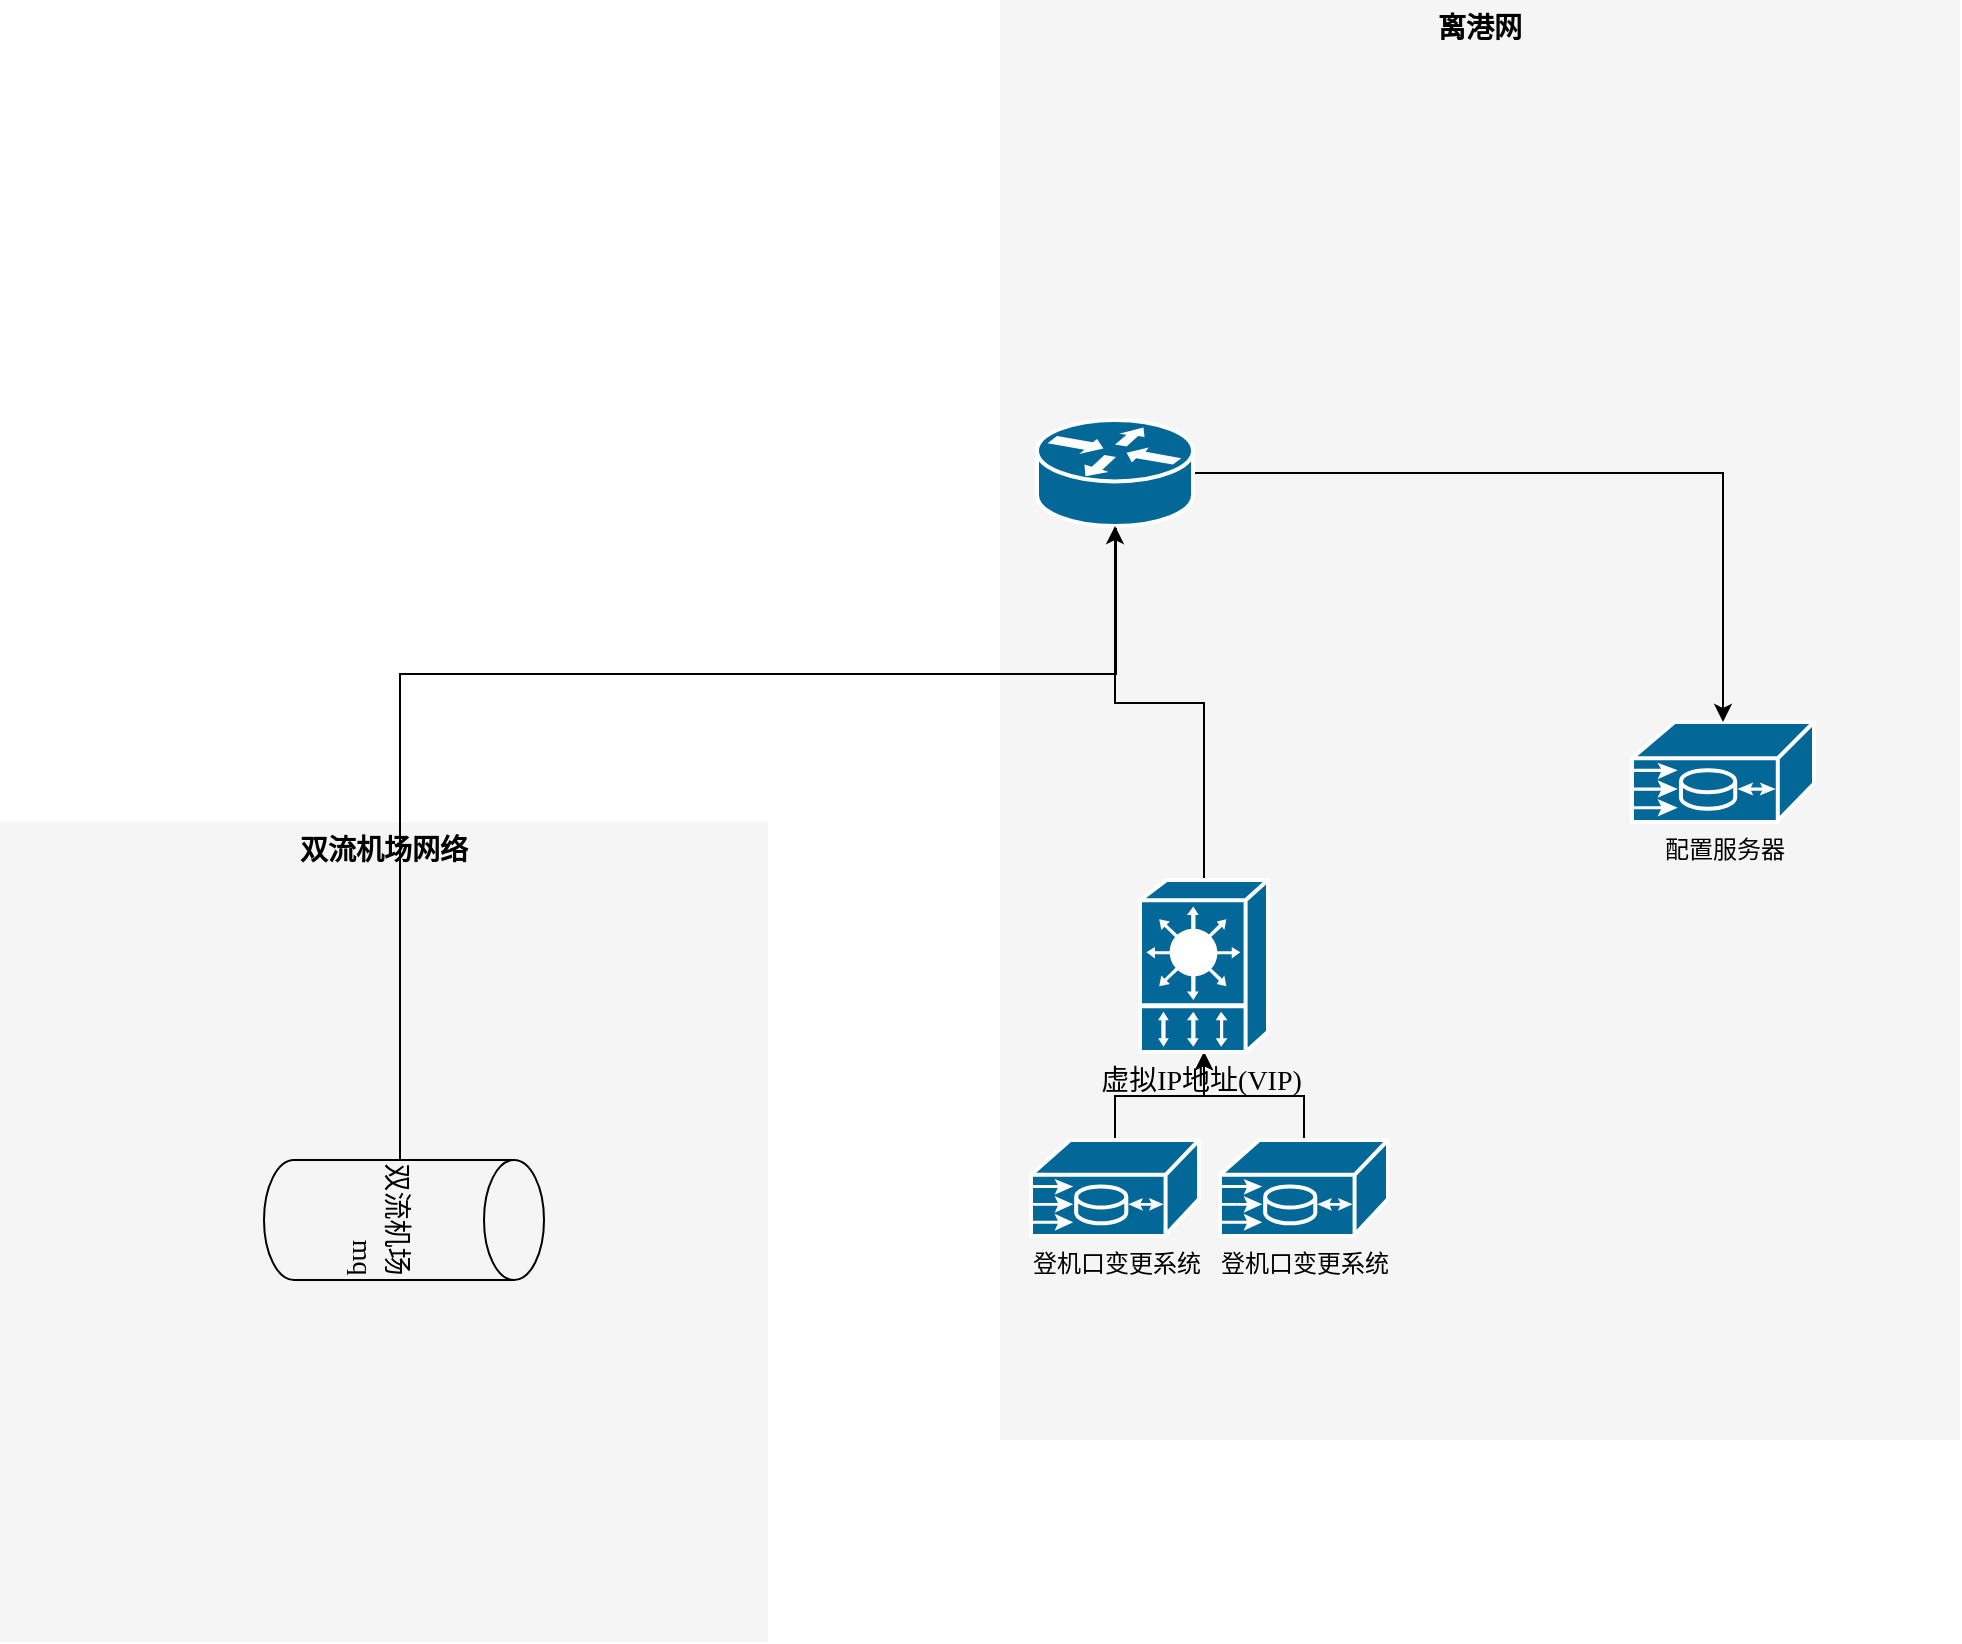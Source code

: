 <mxfile version="21.6.3" type="github">
  <diagram name="Page-1" id="c37626ed-c26b-45fb-9056-f9ebc6bb27b6">
    <mxGraphModel dx="2431" dy="1034" grid="1" gridSize="10" guides="1" tooltips="1" connect="1" arrows="1" fold="1" page="1" pageScale="1" pageWidth="1100" pageHeight="850" background="none" math="0" shadow="0">
      <root>
        <mxCell id="0" />
        <mxCell id="1" parent="0" />
        <mxCell id="1c7a67bf8fd3230f-83" value="离港网" style="whiteSpace=wrap;html=1;rounded=0;shadow=0;comic=0;strokeWidth=1;fontFamily=Verdana;fontSize=14;fillColor=#f5f5f5;strokeColor=none;verticalAlign=top;fontStyle=1" parent="1" vertex="1">
          <mxGeometry x="580" y="400" width="480" height="720" as="geometry" />
        </mxCell>
        <mxCell id="zlurTyIRt9bVNA8tWvXI-34" style="edgeStyle=orthogonalEdgeStyle;rounded=0;orthogonalLoop=1;jettySize=auto;html=1;exitX=0.5;exitY=0;exitDx=0;exitDy=0;exitPerimeter=0;entryX=0.5;entryY=1;entryDx=0;entryDy=0;entryPerimeter=0;fontFamily=Verdana;fontSize=14;fontColor=default;" edge="1" parent="1" source="1c7a67bf8fd3230f-9" target="zlurTyIRt9bVNA8tWvXI-33">
          <mxGeometry relative="1" as="geometry" />
        </mxCell>
        <mxCell id="1c7a67bf8fd3230f-9" value="登机口变更系统" style="shape=mxgraph.cisco.misc.me1100;html=1;dashed=0;fillColor=#036897;strokeColor=#ffffff;strokeWidth=2;verticalLabelPosition=bottom;verticalAlign=top;rounded=0;shadow=0;comic=0;fontFamily=Verdana;fontSize=12;" parent="1" vertex="1">
          <mxGeometry x="595.5" y="970" width="84" height="48" as="geometry" />
        </mxCell>
        <mxCell id="zlurTyIRt9bVNA8tWvXI-1" value="配置服务器" style="shape=mxgraph.cisco.misc.me1100;html=1;dashed=0;fillColor=#036897;strokeColor=#ffffff;strokeWidth=2;verticalLabelPosition=bottom;verticalAlign=top;rounded=0;shadow=0;comic=0;fontFamily=Verdana;fontSize=12;" vertex="1" parent="1">
          <mxGeometry x="896" y="761" width="91" height="50" as="geometry" />
        </mxCell>
        <mxCell id="zlurTyIRt9bVNA8tWvXI-35" style="edgeStyle=orthogonalEdgeStyle;rounded=0;orthogonalLoop=1;jettySize=auto;html=1;exitX=0.5;exitY=0;exitDx=0;exitDy=0;exitPerimeter=0;entryX=0.5;entryY=1;entryDx=0;entryDy=0;entryPerimeter=0;fontFamily=Verdana;fontSize=14;fontColor=default;" edge="1" parent="1" source="zlurTyIRt9bVNA8tWvXI-5" target="zlurTyIRt9bVNA8tWvXI-33">
          <mxGeometry relative="1" as="geometry" />
        </mxCell>
        <mxCell id="zlurTyIRt9bVNA8tWvXI-5" value="登机口变更系统&lt;br&gt;" style="shape=mxgraph.cisco.misc.me1100;html=1;dashed=0;fillColor=#036897;strokeColor=#ffffff;strokeWidth=2;verticalLabelPosition=bottom;verticalAlign=top;rounded=0;shadow=0;comic=0;fontFamily=Verdana;fontSize=12;" vertex="1" parent="1">
          <mxGeometry x="690" y="970" width="84" height="48" as="geometry" />
        </mxCell>
        <mxCell id="zlurTyIRt9bVNA8tWvXI-14" value="双流机场网络" style="whiteSpace=wrap;html=1;rounded=0;shadow=0;comic=0;strokeWidth=1;fontFamily=Verdana;fontSize=14;fillColor=#f5f5f5;strokeColor=none;fontStyle=1;verticalAlign=top;" vertex="1" parent="1">
          <mxGeometry x="80" y="811" width="384" height="410" as="geometry" />
        </mxCell>
        <mxCell id="zlurTyIRt9bVNA8tWvXI-18" style="edgeStyle=orthogonalEdgeStyle;rounded=0;orthogonalLoop=1;jettySize=auto;html=1;exitX=0;exitY=0.5;exitDx=0;exitDy=0;exitPerimeter=0;entryX=0.5;entryY=1;entryDx=0;entryDy=0;entryPerimeter=0;fontFamily=Verdana;fontSize=14;fontColor=default;" edge="1" parent="1">
          <mxGeometry relative="1" as="geometry">
            <mxPoint x="280" y="1017.0" as="sourcePoint" />
            <mxPoint x="635.5" y="650" as="targetPoint" />
            <Array as="points">
              <mxPoint x="280" y="737" />
              <mxPoint x="638" y="737" />
            </Array>
          </mxGeometry>
        </mxCell>
        <mxCell id="zlurTyIRt9bVNA8tWvXI-15" value="双流机场mq" style="shape=cylinder3;whiteSpace=wrap;html=1;boundedLbl=1;backgroundOutline=1;size=15;rounded=0;shadow=0;comic=0;strokeWidth=1;fontFamily=Verdana;fontSize=14;fontColor=default;fillColor=#f5f5f5;rotation=90;align=right;" vertex="1" parent="1">
          <mxGeometry x="252" y="940" width="60" height="140" as="geometry" />
        </mxCell>
        <mxCell id="zlurTyIRt9bVNA8tWvXI-32" style="edgeStyle=orthogonalEdgeStyle;rounded=0;orthogonalLoop=1;jettySize=auto;html=1;exitX=1;exitY=0.5;exitDx=0;exitDy=0;exitPerimeter=0;entryX=0.5;entryY=0;entryDx=0;entryDy=0;entryPerimeter=0;fontFamily=Verdana;fontSize=14;fontColor=default;" edge="1" parent="1" source="zlurTyIRt9bVNA8tWvXI-16" target="zlurTyIRt9bVNA8tWvXI-1">
          <mxGeometry relative="1" as="geometry" />
        </mxCell>
        <mxCell id="zlurTyIRt9bVNA8tWvXI-16" value="" style="shape=mxgraph.cisco.routers.router;html=1;dashed=0;fillColor=#036897;strokeColor=#ffffff;strokeWidth=2;verticalLabelPosition=bottom;verticalAlign=top;rounded=0;shadow=0;comic=0;fontFamily=Verdana;fontSize=12;" vertex="1" parent="1">
          <mxGeometry x="598.5" y="610" width="78" height="53" as="geometry" />
        </mxCell>
        <mxCell id="zlurTyIRt9bVNA8tWvXI-36" style="edgeStyle=orthogonalEdgeStyle;rounded=0;orthogonalLoop=1;jettySize=auto;html=1;exitX=0.5;exitY=0;exitDx=0;exitDy=0;exitPerimeter=0;entryX=0.5;entryY=1;entryDx=0;entryDy=0;entryPerimeter=0;fontFamily=Verdana;fontSize=14;fontColor=default;" edge="1" parent="1" source="zlurTyIRt9bVNA8tWvXI-33" target="zlurTyIRt9bVNA8tWvXI-16">
          <mxGeometry relative="1" as="geometry" />
        </mxCell>
        <mxCell id="zlurTyIRt9bVNA8tWvXI-33" value="虚拟IP地址(VIP)&amp;nbsp;" style="shape=mxgraph.cisco.misc.vip;html=1;pointerEvents=1;dashed=0;fillColor=#036897;strokeColor=#ffffff;strokeWidth=2;verticalLabelPosition=bottom;verticalAlign=top;align=center;outlineConnect=0;rounded=0;shadow=0;comic=0;fontFamily=Verdana;fontSize=14;fontColor=default;" vertex="1" parent="1">
          <mxGeometry x="650" y="840" width="64" height="86" as="geometry" />
        </mxCell>
      </root>
    </mxGraphModel>
  </diagram>
</mxfile>
